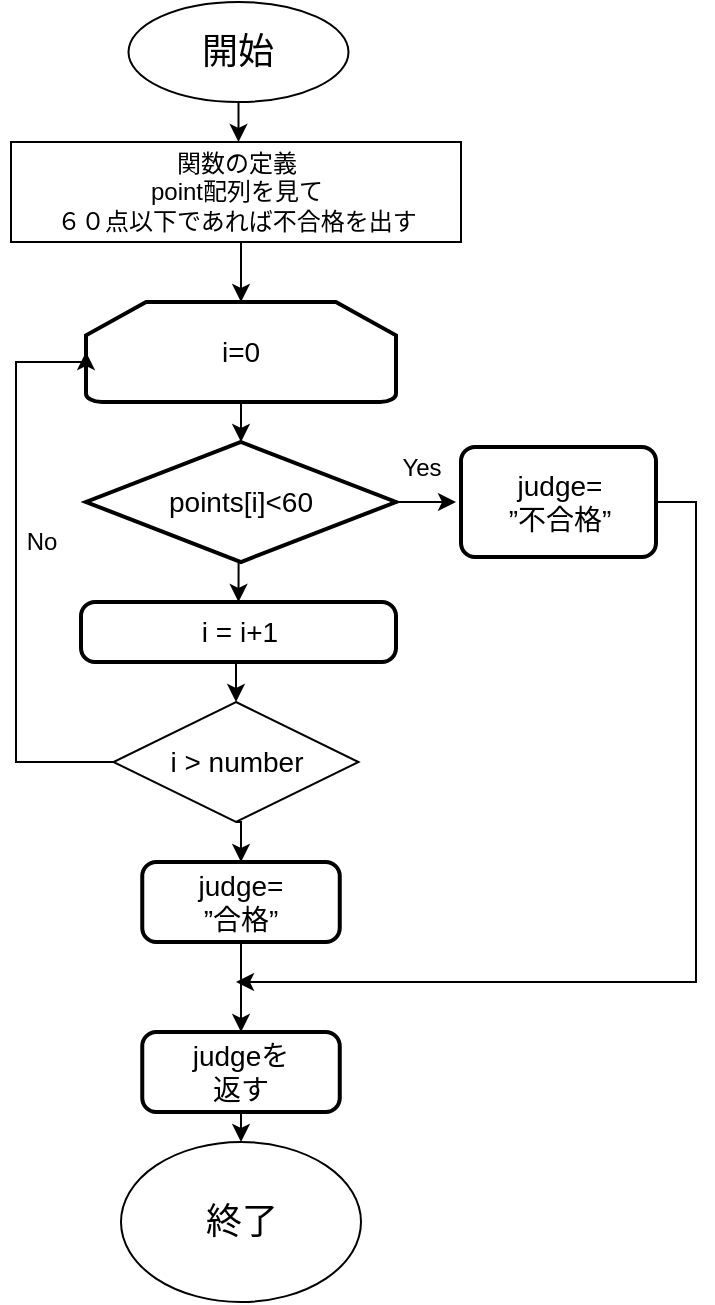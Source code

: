 <mxfile version="13.7.1" type="github">
  <diagram id="gkMSf04ZtChf-fqA_jfN" name="Page-1">
    <mxGraphModel dx="437" dy="731" grid="1" gridSize="10" guides="1" tooltips="1" connect="1" arrows="1" fold="1" page="1" pageScale="1" pageWidth="827" pageHeight="1169" math="0" shadow="0">
      <root>
        <mxCell id="0" />
        <mxCell id="1" parent="0" />
        <mxCell id="psafOxS94XNtCy1Q7-pd-35" value="" style="edgeStyle=orthogonalEdgeStyle;rounded=0;orthogonalLoop=1;jettySize=auto;html=1;fontSize=14;" edge="1" parent="1" source="psafOxS94XNtCy1Q7-pd-2" target="psafOxS94XNtCy1Q7-pd-4">
          <mxGeometry relative="1" as="geometry">
            <Array as="points">
              <mxPoint x="140" y="120" />
              <mxPoint x="140" y="120" />
            </Array>
          </mxGeometry>
        </mxCell>
        <mxCell id="psafOxS94XNtCy1Q7-pd-2" value="&lt;font style=&quot;font-size: 18px&quot;&gt;開始&lt;/font&gt;" style="ellipse;whiteSpace=wrap;html=1;" vertex="1" parent="1">
          <mxGeometry x="86.25" y="50" width="110" height="50" as="geometry" />
        </mxCell>
        <mxCell id="psafOxS94XNtCy1Q7-pd-3" value="&lt;font style=&quot;font-size: 18px&quot;&gt;終了&lt;/font&gt;" style="ellipse;whiteSpace=wrap;html=1;" vertex="1" parent="1">
          <mxGeometry x="82.5" y="620" width="120" height="80" as="geometry" />
        </mxCell>
        <mxCell id="psafOxS94XNtCy1Q7-pd-47" style="edgeStyle=elbowEdgeStyle;rounded=0;orthogonalLoop=1;jettySize=auto;html=1;fontSize=14;" edge="1" parent="1" source="psafOxS94XNtCy1Q7-pd-4" target="psafOxS94XNtCy1Q7-pd-38">
          <mxGeometry relative="1" as="geometry" />
        </mxCell>
        <mxCell id="psafOxS94XNtCy1Q7-pd-4" value="関数の定義&lt;br&gt;point配列を見て&lt;br&gt;６０点以下であれば不合格を出す" style="rounded=0;whiteSpace=wrap;html=1;" vertex="1" parent="1">
          <mxGeometry x="27.5" y="120" width="225" height="50" as="geometry" />
        </mxCell>
        <mxCell id="psafOxS94XNtCy1Q7-pd-64" style="edgeStyle=orthogonalEdgeStyle;rounded=0;orthogonalLoop=1;jettySize=auto;html=1;exitX=0.5;exitY=1;exitDx=0;exitDy=0;exitPerimeter=0;entryX=0.5;entryY=0;entryDx=0;entryDy=0;fontSize=14;" edge="1" parent="1" source="psafOxS94XNtCy1Q7-pd-38" target="psafOxS94XNtCy1Q7-pd-39">
          <mxGeometry relative="1" as="geometry" />
        </mxCell>
        <mxCell id="psafOxS94XNtCy1Q7-pd-38" value="i=0" style="strokeWidth=2;html=1;shape=mxgraph.flowchart.loop_limit;whiteSpace=wrap;fontSize=14;" vertex="1" parent="1">
          <mxGeometry x="65" y="200" width="155" height="50" as="geometry" />
        </mxCell>
        <mxCell id="psafOxS94XNtCy1Q7-pd-42" style="edgeStyle=orthogonalEdgeStyle;rounded=0;orthogonalLoop=1;jettySize=auto;html=1;exitX=0.5;exitY=1;exitDx=0;exitDy=0;entryX=0.5;entryY=0;entryDx=0;entryDy=0;fontSize=14;" edge="1" parent="1" source="psafOxS94XNtCy1Q7-pd-39" target="psafOxS94XNtCy1Q7-pd-40">
          <mxGeometry relative="1" as="geometry" />
        </mxCell>
        <mxCell id="psafOxS94XNtCy1Q7-pd-68" style="edgeStyle=orthogonalEdgeStyle;rounded=0;orthogonalLoop=1;jettySize=auto;html=1;exitX=1;exitY=0.5;exitDx=0;exitDy=0;fontSize=14;" edge="1" parent="1" source="psafOxS94XNtCy1Q7-pd-39">
          <mxGeometry relative="1" as="geometry">
            <mxPoint x="250" y="300" as="targetPoint" />
          </mxGeometry>
        </mxCell>
        <mxCell id="psafOxS94XNtCy1Q7-pd-39" value="points[i]&amp;lt;60" style="rhombus;whiteSpace=wrap;html=1;fontFamily=Helvetica;fontSize=14;fontColor=#000000;align=center;strokeColor=#000000;strokeWidth=2;fillColor=#ffffff;" vertex="1" parent="1">
          <mxGeometry x="65" y="270" width="155" height="60" as="geometry" />
        </mxCell>
        <mxCell id="psafOxS94XNtCy1Q7-pd-48" style="edgeStyle=orthogonalEdgeStyle;rounded=0;orthogonalLoop=1;jettySize=auto;html=1;exitX=0.5;exitY=1;exitDx=0;exitDy=0;entryX=0.5;entryY=0;entryDx=0;entryDy=0;fontSize=14;" edge="1" parent="1" source="psafOxS94XNtCy1Q7-pd-40" target="psafOxS94XNtCy1Q7-pd-43">
          <mxGeometry relative="1" as="geometry" />
        </mxCell>
        <mxCell id="psafOxS94XNtCy1Q7-pd-40" value="i = i+1" style="rounded=1;whiteSpace=wrap;html=1;absoluteArcSize=1;arcSize=14;strokeWidth=2;fontSize=14;" vertex="1" parent="1">
          <mxGeometry x="62.5" y="350" width="157.5" height="30" as="geometry" />
        </mxCell>
        <mxCell id="psafOxS94XNtCy1Q7-pd-67" style="edgeStyle=orthogonalEdgeStyle;rounded=0;orthogonalLoop=1;jettySize=auto;elbow=vertical;html=1;exitX=0;exitY=0.5;exitDx=0;exitDy=0;fontSize=14;entryX=0;entryY=0.5;entryDx=0;entryDy=0;entryPerimeter=0;" edge="1" parent="1" source="psafOxS94XNtCy1Q7-pd-43" target="psafOxS94XNtCy1Q7-pd-38">
          <mxGeometry relative="1" as="geometry">
            <mxPoint x="30" y="230" as="targetPoint" />
            <Array as="points">
              <mxPoint x="30" y="430" />
              <mxPoint x="30" y="230" />
              <mxPoint x="65" y="230" />
            </Array>
          </mxGeometry>
        </mxCell>
        <mxCell id="psafOxS94XNtCy1Q7-pd-72" style="edgeStyle=orthogonalEdgeStyle;rounded=0;orthogonalLoop=1;jettySize=auto;html=1;exitX=0.5;exitY=1;exitDx=0;exitDy=0;entryX=0.5;entryY=0;entryDx=0;entryDy=0;fontSize=14;" edge="1" parent="1" source="psafOxS94XNtCy1Q7-pd-43" target="psafOxS94XNtCy1Q7-pd-70">
          <mxGeometry relative="1" as="geometry" />
        </mxCell>
        <mxCell id="psafOxS94XNtCy1Q7-pd-43" value="i &amp;gt; number" style="rhombus;whiteSpace=wrap;html=1;fontSize=14;" vertex="1" parent="1">
          <mxGeometry x="78.75" y="400" width="122.5" height="60" as="geometry" />
        </mxCell>
        <mxCell id="psafOxS94XNtCy1Q7-pd-49" value="No" style="text;html=1;strokeColor=none;fillColor=none;align=center;verticalAlign=middle;whiteSpace=wrap;rounded=0;" vertex="1" parent="1">
          <mxGeometry x="22.5" y="310" width="40" height="20" as="geometry" />
        </mxCell>
        <mxCell id="psafOxS94XNtCy1Q7-pd-75" style="edgeStyle=orthogonalEdgeStyle;rounded=0;orthogonalLoop=1;jettySize=auto;html=1;exitX=1;exitY=0.5;exitDx=0;exitDy=0;fontSize=14;" edge="1" parent="1" source="psafOxS94XNtCy1Q7-pd-66">
          <mxGeometry relative="1" as="geometry">
            <mxPoint x="140" y="540" as="targetPoint" />
            <Array as="points">
              <mxPoint x="370" y="300" />
              <mxPoint x="370" y="540" />
            </Array>
          </mxGeometry>
        </mxCell>
        <mxCell id="psafOxS94XNtCy1Q7-pd-66" value="judge=&lt;br&gt;”不合格”" style="rounded=1;whiteSpace=wrap;html=1;absoluteArcSize=1;arcSize=14;strokeWidth=2;fontSize=14;" vertex="1" parent="1">
          <mxGeometry x="252.5" y="272.5" width="97.5" height="55" as="geometry" />
        </mxCell>
        <mxCell id="psafOxS94XNtCy1Q7-pd-73" style="edgeStyle=orthogonalEdgeStyle;rounded=0;orthogonalLoop=1;jettySize=auto;html=1;exitX=0.5;exitY=1;exitDx=0;exitDy=0;entryX=0.5;entryY=0;entryDx=0;entryDy=0;fontSize=14;" edge="1" parent="1" source="psafOxS94XNtCy1Q7-pd-70" target="psafOxS94XNtCy1Q7-pd-71">
          <mxGeometry relative="1" as="geometry" />
        </mxCell>
        <mxCell id="psafOxS94XNtCy1Q7-pd-70" value="judge=&lt;br&gt;”合格”" style="rounded=1;whiteSpace=wrap;html=1;absoluteArcSize=1;arcSize=14;strokeWidth=2;fontSize=14;" vertex="1" parent="1">
          <mxGeometry x="93.13" y="480" width="98.75" height="40" as="geometry" />
        </mxCell>
        <mxCell id="psafOxS94XNtCy1Q7-pd-74" style="edgeStyle=orthogonalEdgeStyle;rounded=0;orthogonalLoop=1;jettySize=auto;html=1;exitX=0.5;exitY=1;exitDx=0;exitDy=0;entryX=0.5;entryY=0;entryDx=0;entryDy=0;fontSize=14;" edge="1" parent="1" source="psafOxS94XNtCy1Q7-pd-71" target="psafOxS94XNtCy1Q7-pd-3">
          <mxGeometry relative="1" as="geometry" />
        </mxCell>
        <mxCell id="psafOxS94XNtCy1Q7-pd-71" value="judgeを&lt;br&gt;返す" style="rounded=1;whiteSpace=wrap;html=1;absoluteArcSize=1;arcSize=14;strokeWidth=2;fontSize=14;" vertex="1" parent="1">
          <mxGeometry x="93.13" y="565" width="98.75" height="40" as="geometry" />
        </mxCell>
        <mxCell id="psafOxS94XNtCy1Q7-pd-76" value="Yes" style="text;html=1;strokeColor=none;fillColor=none;align=center;verticalAlign=middle;whiteSpace=wrap;rounded=0;" vertex="1" parent="1">
          <mxGeometry x="212.5" y="272.5" width="40" height="20" as="geometry" />
        </mxCell>
      </root>
    </mxGraphModel>
  </diagram>
</mxfile>
